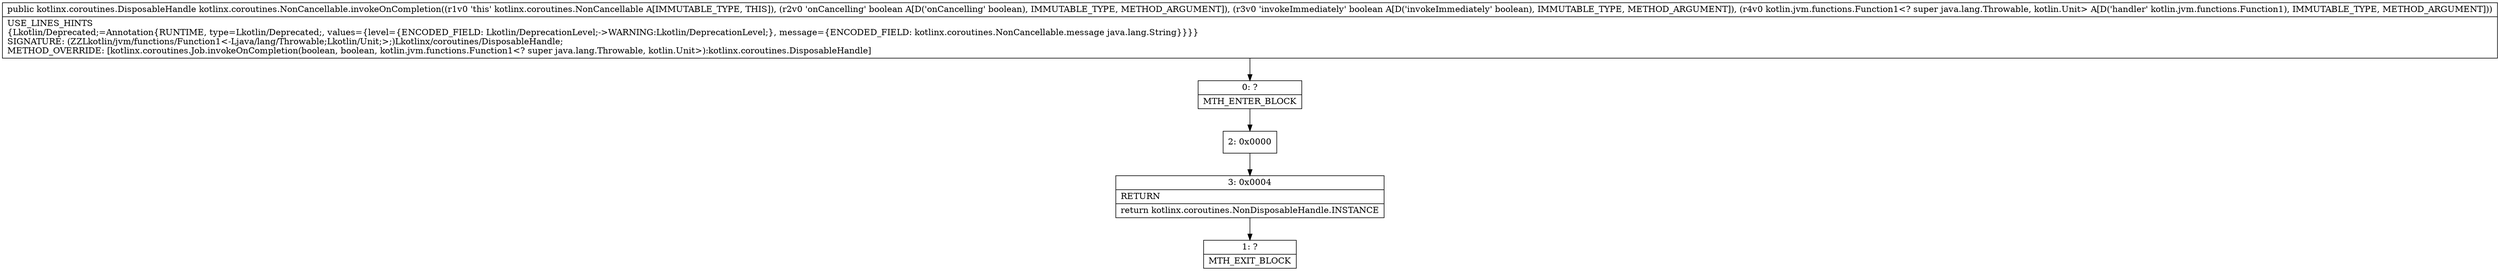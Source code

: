 digraph "CFG forkotlinx.coroutines.NonCancellable.invokeOnCompletion(ZZLkotlin\/jvm\/functions\/Function1;)Lkotlinx\/coroutines\/DisposableHandle;" {
Node_0 [shape=record,label="{0\:\ ?|MTH_ENTER_BLOCK\l}"];
Node_2 [shape=record,label="{2\:\ 0x0000}"];
Node_3 [shape=record,label="{3\:\ 0x0004|RETURN\l|return kotlinx.coroutines.NonDisposableHandle.INSTANCE\l}"];
Node_1 [shape=record,label="{1\:\ ?|MTH_EXIT_BLOCK\l}"];
MethodNode[shape=record,label="{public kotlinx.coroutines.DisposableHandle kotlinx.coroutines.NonCancellable.invokeOnCompletion((r1v0 'this' kotlinx.coroutines.NonCancellable A[IMMUTABLE_TYPE, THIS]), (r2v0 'onCancelling' boolean A[D('onCancelling' boolean), IMMUTABLE_TYPE, METHOD_ARGUMENT]), (r3v0 'invokeImmediately' boolean A[D('invokeImmediately' boolean), IMMUTABLE_TYPE, METHOD_ARGUMENT]), (r4v0 kotlin.jvm.functions.Function1\<? super java.lang.Throwable, kotlin.Unit\> A[D('handler' kotlin.jvm.functions.Function1), IMMUTABLE_TYPE, METHOD_ARGUMENT]))  | USE_LINES_HINTS\l\{Lkotlin\/Deprecated;=Annotation\{RUNTIME, type=Lkotlin\/Deprecated;, values=\{level=\{ENCODED_FIELD: Lkotlin\/DeprecationLevel;\-\>WARNING:Lkotlin\/DeprecationLevel;\}, message=\{ENCODED_FIELD: kotlinx.coroutines.NonCancellable.message java.lang.String\}\}\}\}\lSIGNATURE: (ZZLkotlin\/jvm\/functions\/Function1\<\-Ljava\/lang\/Throwable;Lkotlin\/Unit;\>;)Lkotlinx\/coroutines\/DisposableHandle;\lMETHOD_OVERRIDE: [kotlinx.coroutines.Job.invokeOnCompletion(boolean, boolean, kotlin.jvm.functions.Function1\<? super java.lang.Throwable, kotlin.Unit\>):kotlinx.coroutines.DisposableHandle]\l}"];
MethodNode -> Node_0;Node_0 -> Node_2;
Node_2 -> Node_3;
Node_3 -> Node_1;
}

